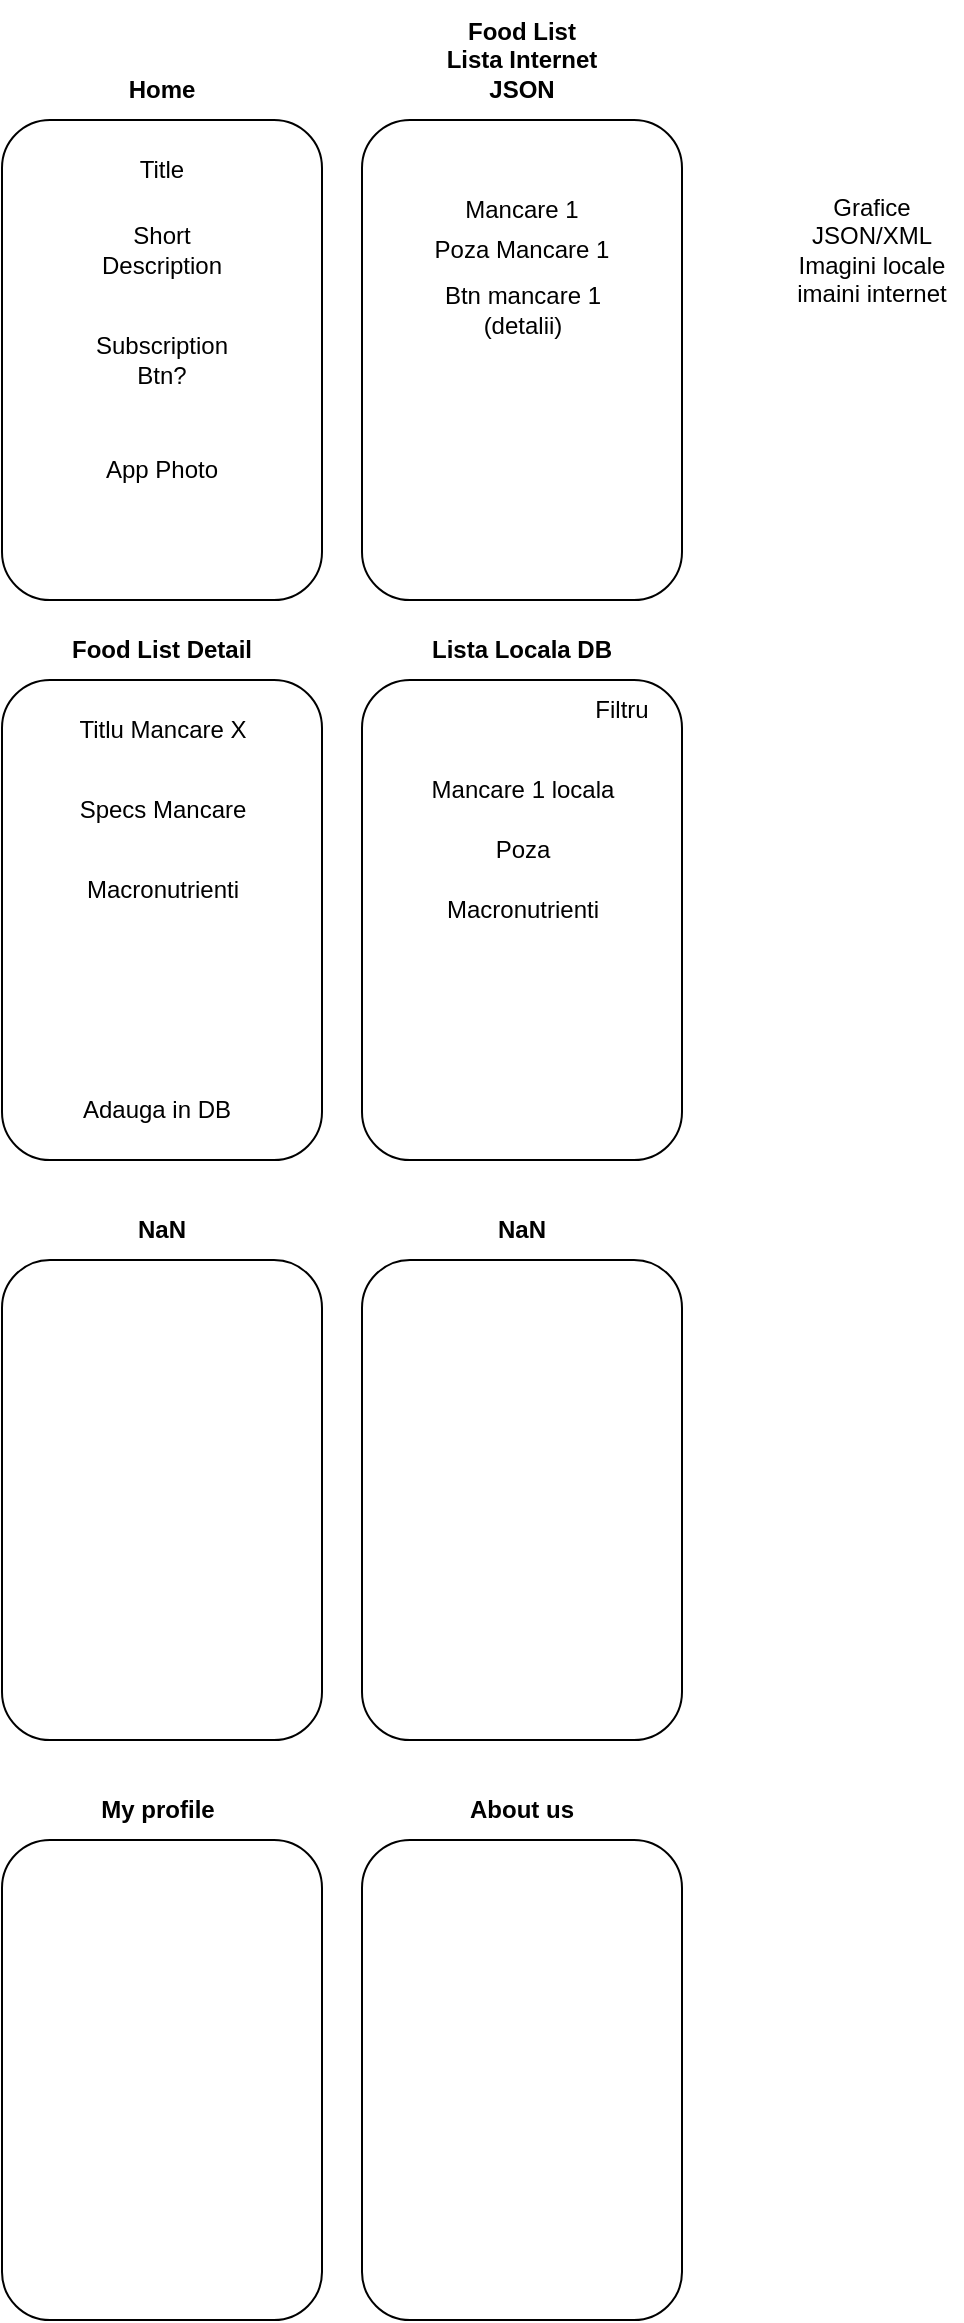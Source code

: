 <mxfile version="18.0.1" type="device"><diagram id="7qJzJD-BJS5jr3lrvB_i" name="Page-1"><mxGraphModel dx="1342" dy="4157" grid="1" gridSize="10" guides="1" tooltips="1" connect="1" arrows="1" fold="1" page="1" pageScale="1" pageWidth="4681" pageHeight="3300" math="0" shadow="0"><root><mxCell id="0"/><mxCell id="1" parent="0"/><mxCell id="K_dz0tE1NaAdL2mBrAuz-1" value="" style="rounded=1;whiteSpace=wrap;html=1;" parent="1" vertex="1"><mxGeometry x="110" y="40" width="160" height="240" as="geometry"/></mxCell><mxCell id="K_dz0tE1NaAdL2mBrAuz-4" value="Home" style="text;html=1;strokeColor=none;fillColor=none;align=center;verticalAlign=middle;whiteSpace=wrap;rounded=0;fontStyle=1" parent="1" vertex="1"><mxGeometry x="160" y="10" width="60" height="30" as="geometry"/></mxCell><mxCell id="K_dz0tE1NaAdL2mBrAuz-31" value="" style="rounded=1;whiteSpace=wrap;html=1;" parent="1" vertex="1"><mxGeometry x="290" y="40" width="160" height="240" as="geometry"/></mxCell><mxCell id="K_dz0tE1NaAdL2mBrAuz-32" value="Food List&lt;br&gt;Lista Internet&lt;br&gt;JSON" style="text;html=1;strokeColor=none;fillColor=none;align=center;verticalAlign=middle;whiteSpace=wrap;rounded=0;fontStyle=1" parent="1" vertex="1"><mxGeometry x="330" y="-20" width="80" height="60" as="geometry"/></mxCell><mxCell id="K_dz0tE1NaAdL2mBrAuz-35" value="" style="rounded=1;whiteSpace=wrap;html=1;" parent="1" vertex="1"><mxGeometry x="110" y="320" width="160" height="240" as="geometry"/></mxCell><mxCell id="K_dz0tE1NaAdL2mBrAuz-36" value="Food List Detail" style="text;html=1;strokeColor=none;fillColor=none;align=center;verticalAlign=middle;whiteSpace=wrap;rounded=0;fontStyle=1" parent="1" vertex="1"><mxGeometry x="135" y="290" width="110" height="30" as="geometry"/></mxCell><mxCell id="K_dz0tE1NaAdL2mBrAuz-37" value="" style="rounded=1;whiteSpace=wrap;html=1;" parent="1" vertex="1"><mxGeometry x="290" y="320" width="160" height="240" as="geometry"/></mxCell><mxCell id="K_dz0tE1NaAdL2mBrAuz-38" value="Lista Locala DB" style="text;html=1;strokeColor=none;fillColor=none;align=center;verticalAlign=middle;whiteSpace=wrap;rounded=0;fontStyle=1" parent="1" vertex="1"><mxGeometry x="305" y="290" width="130" height="30" as="geometry"/></mxCell><mxCell id="K_dz0tE1NaAdL2mBrAuz-39" value="" style="rounded=1;whiteSpace=wrap;html=1;" parent="1" vertex="1"><mxGeometry x="110" y="610" width="160" height="240" as="geometry"/></mxCell><mxCell id="K_dz0tE1NaAdL2mBrAuz-40" value="NaN" style="text;html=1;strokeColor=none;fillColor=none;align=center;verticalAlign=middle;whiteSpace=wrap;rounded=0;fontStyle=1" parent="1" vertex="1"><mxGeometry x="160" y="580" width="60" height="30" as="geometry"/></mxCell><mxCell id="K_dz0tE1NaAdL2mBrAuz-41" value="" style="rounded=1;whiteSpace=wrap;html=1;" parent="1" vertex="1"><mxGeometry x="290" y="610" width="160" height="240" as="geometry"/></mxCell><mxCell id="K_dz0tE1NaAdL2mBrAuz-42" value="NaN" style="text;html=1;strokeColor=none;fillColor=none;align=center;verticalAlign=middle;whiteSpace=wrap;rounded=0;fontStyle=1" parent="1" vertex="1"><mxGeometry x="340" y="580" width="60" height="30" as="geometry"/></mxCell><mxCell id="K_dz0tE1NaAdL2mBrAuz-43" value="" style="rounded=1;whiteSpace=wrap;html=1;" parent="1" vertex="1"><mxGeometry x="110" y="900" width="160" height="240" as="geometry"/></mxCell><mxCell id="K_dz0tE1NaAdL2mBrAuz-44" value="My profile" style="text;html=1;strokeColor=none;fillColor=none;align=center;verticalAlign=middle;whiteSpace=wrap;rounded=0;fontStyle=1" parent="1" vertex="1"><mxGeometry x="157.5" y="870" width="60" height="30" as="geometry"/></mxCell><mxCell id="K_dz0tE1NaAdL2mBrAuz-45" value="" style="rounded=1;whiteSpace=wrap;html=1;" parent="1" vertex="1"><mxGeometry x="290" y="900" width="160" height="240" as="geometry"/></mxCell><mxCell id="K_dz0tE1NaAdL2mBrAuz-46" value="About us" style="text;html=1;strokeColor=none;fillColor=none;align=center;verticalAlign=middle;whiteSpace=wrap;rounded=0;fontStyle=1" parent="1" vertex="1"><mxGeometry x="340" y="870" width="60" height="30" as="geometry"/></mxCell><mxCell id="K_dz0tE1NaAdL2mBrAuz-47" value="&lt;span style=&quot;font-weight: normal;&quot;&gt;Title&lt;/span&gt;" style="text;html=1;strokeColor=none;fillColor=none;align=center;verticalAlign=middle;whiteSpace=wrap;rounded=0;fontStyle=1" parent="1" vertex="1"><mxGeometry x="160" y="50" width="60" height="30" as="geometry"/></mxCell><mxCell id="K_dz0tE1NaAdL2mBrAuz-48" value="&lt;span style=&quot;font-weight: normal;&quot;&gt;Short Description&lt;/span&gt;" style="text;html=1;strokeColor=none;fillColor=none;align=center;verticalAlign=middle;whiteSpace=wrap;rounded=0;fontStyle=1" parent="1" vertex="1"><mxGeometry x="160" y="90" width="60" height="30" as="geometry"/></mxCell><mxCell id="K_dz0tE1NaAdL2mBrAuz-49" value="&lt;span style=&quot;font-weight: 400;&quot;&gt;App Photo&lt;/span&gt;" style="text;html=1;strokeColor=none;fillColor=none;align=center;verticalAlign=middle;whiteSpace=wrap;rounded=0;fontStyle=1" parent="1" vertex="1"><mxGeometry x="160" y="200" width="60" height="30" as="geometry"/></mxCell><mxCell id="K_dz0tE1NaAdL2mBrAuz-50" value="&lt;span style=&quot;font-weight: 400;&quot;&gt;Subscription Btn?&lt;br&gt;&lt;/span&gt;" style="text;html=1;strokeColor=none;fillColor=none;align=center;verticalAlign=middle;whiteSpace=wrap;rounded=0;fontStyle=1" parent="1" vertex="1"><mxGeometry x="160" y="145" width="60" height="30" as="geometry"/></mxCell><mxCell id="K_dz0tE1NaAdL2mBrAuz-51" value="&lt;span style=&quot;font-weight: 400;&quot;&gt;Mancare 1&lt;/span&gt;" style="text;html=1;strokeColor=none;fillColor=none;align=center;verticalAlign=middle;whiteSpace=wrap;rounded=0;fontStyle=1" parent="1" vertex="1"><mxGeometry x="340" y="70" width="60" height="30" as="geometry"/></mxCell><mxCell id="K_dz0tE1NaAdL2mBrAuz-52" value="&lt;span style=&quot;font-weight: 400;&quot;&gt;Poza Mancare 1&lt;/span&gt;" style="text;html=1;strokeColor=none;fillColor=none;align=center;verticalAlign=middle;whiteSpace=wrap;rounded=0;fontStyle=1" parent="1" vertex="1"><mxGeometry x="325" y="90" width="90" height="30" as="geometry"/></mxCell><mxCell id="K_dz0tE1NaAdL2mBrAuz-55" value="&lt;span style=&quot;font-weight: 400;&quot;&gt;Titlu Mancare X&lt;/span&gt;" style="text;html=1;strokeColor=none;fillColor=none;align=center;verticalAlign=middle;whiteSpace=wrap;rounded=0;fontStyle=1" parent="1" vertex="1"><mxGeometry x="137.5" y="330" width="105" height="30" as="geometry"/></mxCell><mxCell id="K_dz0tE1NaAdL2mBrAuz-56" value="&lt;span style=&quot;font-weight: 400;&quot;&gt;Btn mancare 1 (detalii)&lt;br&gt;&lt;/span&gt;" style="text;html=1;strokeColor=none;fillColor=none;align=center;verticalAlign=middle;whiteSpace=wrap;rounded=0;fontStyle=1" parent="1" vertex="1"><mxGeometry x="317.5" y="120" width="105" height="30" as="geometry"/></mxCell><mxCell id="K_dz0tE1NaAdL2mBrAuz-57" value="&lt;span style=&quot;font-weight: 400;&quot;&gt;Macronutrienti&lt;/span&gt;" style="text;html=1;strokeColor=none;fillColor=none;align=center;verticalAlign=middle;whiteSpace=wrap;rounded=0;fontStyle=1" parent="1" vertex="1"><mxGeometry x="137.5" y="410" width="105" height="30" as="geometry"/></mxCell><mxCell id="K_dz0tE1NaAdL2mBrAuz-60" value="&lt;span style=&quot;font-weight: 400;&quot;&gt;Specs Mancare&lt;/span&gt;" style="text;html=1;strokeColor=none;fillColor=none;align=center;verticalAlign=middle;whiteSpace=wrap;rounded=0;fontStyle=1" parent="1" vertex="1"><mxGeometry x="137.5" y="370" width="105" height="30" as="geometry"/></mxCell><mxCell id="K_dz0tE1NaAdL2mBrAuz-61" value="&lt;span style=&quot;font-weight: 400;&quot;&gt;Adauga in DB&lt;/span&gt;" style="text;html=1;strokeColor=none;fillColor=none;align=center;verticalAlign=middle;whiteSpace=wrap;rounded=0;fontStyle=1" parent="1" vertex="1"><mxGeometry x="135" y="520" width="105" height="30" as="geometry"/></mxCell><mxCell id="K_dz0tE1NaAdL2mBrAuz-62" value="&lt;span style=&quot;font-weight: 400;&quot;&gt;Mancare 1 locala&lt;/span&gt;" style="text;html=1;strokeColor=none;fillColor=none;align=center;verticalAlign=middle;whiteSpace=wrap;rounded=0;fontStyle=1" parent="1" vertex="1"><mxGeometry x="317.5" y="360" width="105" height="30" as="geometry"/></mxCell><mxCell id="K_dz0tE1NaAdL2mBrAuz-63" value="&lt;span style=&quot;font-weight: 400;&quot;&gt;Poza&lt;/span&gt;" style="text;html=1;strokeColor=none;fillColor=none;align=center;verticalAlign=middle;whiteSpace=wrap;rounded=0;fontStyle=1" parent="1" vertex="1"><mxGeometry x="317.5" y="390" width="105" height="30" as="geometry"/></mxCell><mxCell id="K_dz0tE1NaAdL2mBrAuz-64" value="&lt;span style=&quot;font-weight: 400;&quot;&gt;Macronutrienti&lt;br&gt;&lt;/span&gt;" style="text;html=1;strokeColor=none;fillColor=none;align=center;verticalAlign=middle;whiteSpace=wrap;rounded=0;fontStyle=1" parent="1" vertex="1"><mxGeometry x="317.5" y="420" width="105" height="30" as="geometry"/></mxCell><mxCell id="K_dz0tE1NaAdL2mBrAuz-65" value="&lt;span style=&quot;font-weight: 400;&quot;&gt;Filtru&lt;/span&gt;" style="text;html=1;strokeColor=none;fillColor=none;align=center;verticalAlign=middle;whiteSpace=wrap;rounded=0;fontStyle=1" parent="1" vertex="1"><mxGeometry x="390" y="320" width="60" height="30" as="geometry"/></mxCell><mxCell id="K_dz0tE1NaAdL2mBrAuz-66" value="Grafice&lt;br&gt;JSON/XML&lt;br&gt;Imagini locale&lt;br&gt;imaini internet&lt;br&gt;" style="text;html=1;strokeColor=none;fillColor=none;align=center;verticalAlign=middle;whiteSpace=wrap;rounded=0;" parent="1" vertex="1"><mxGeometry x="500" y="50" width="90" height="110" as="geometry"/></mxCell></root></mxGraphModel></diagram></mxfile>